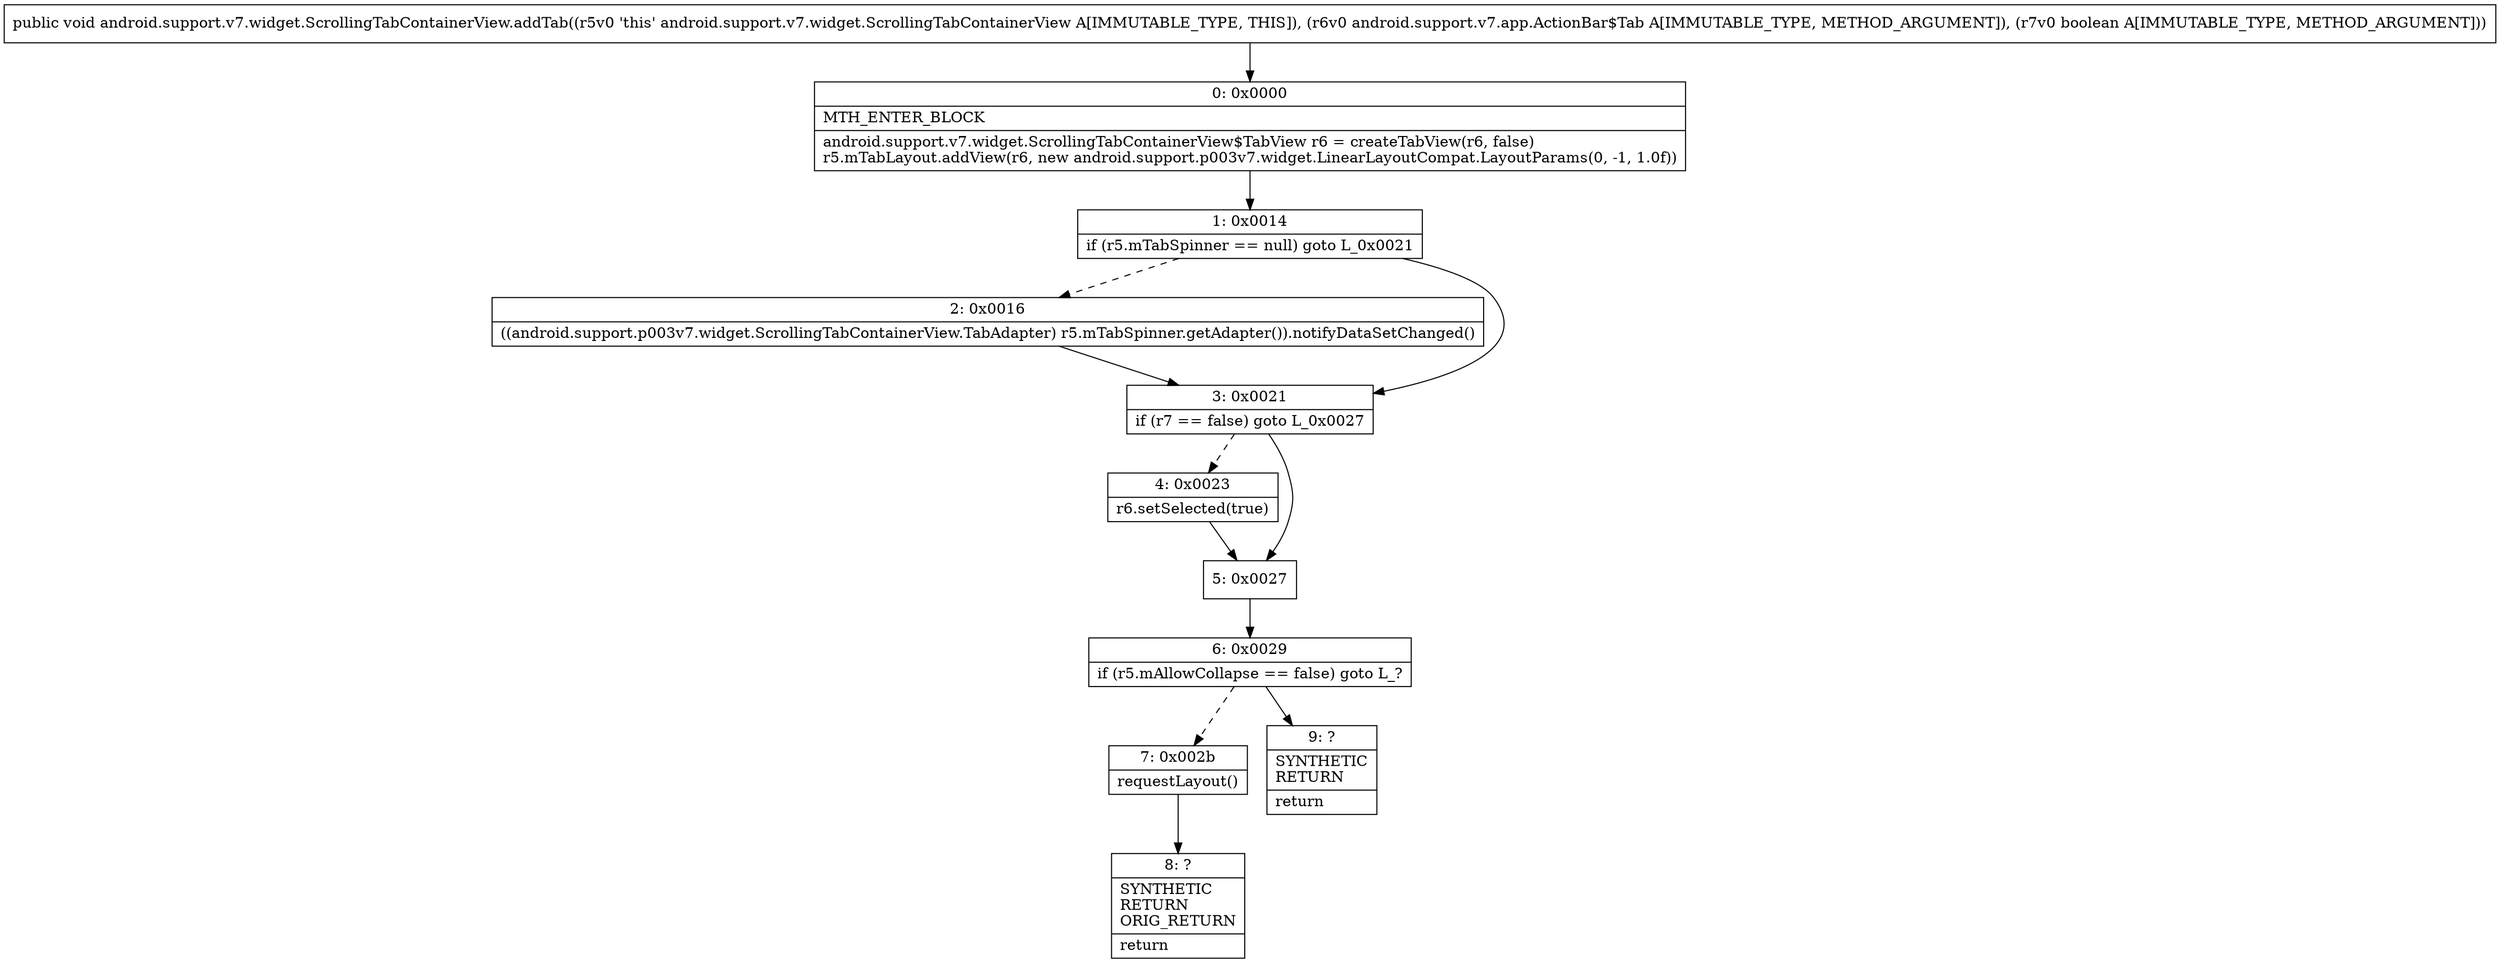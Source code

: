 digraph "CFG forandroid.support.v7.widget.ScrollingTabContainerView.addTab(Landroid\/support\/v7\/app\/ActionBar$Tab;Z)V" {
Node_0 [shape=record,label="{0\:\ 0x0000|MTH_ENTER_BLOCK\l|android.support.v7.widget.ScrollingTabContainerView$TabView r6 = createTabView(r6, false)\lr5.mTabLayout.addView(r6, new android.support.p003v7.widget.LinearLayoutCompat.LayoutParams(0, \-1, 1.0f))\l}"];
Node_1 [shape=record,label="{1\:\ 0x0014|if (r5.mTabSpinner == null) goto L_0x0021\l}"];
Node_2 [shape=record,label="{2\:\ 0x0016|((android.support.p003v7.widget.ScrollingTabContainerView.TabAdapter) r5.mTabSpinner.getAdapter()).notifyDataSetChanged()\l}"];
Node_3 [shape=record,label="{3\:\ 0x0021|if (r7 == false) goto L_0x0027\l}"];
Node_4 [shape=record,label="{4\:\ 0x0023|r6.setSelected(true)\l}"];
Node_5 [shape=record,label="{5\:\ 0x0027}"];
Node_6 [shape=record,label="{6\:\ 0x0029|if (r5.mAllowCollapse == false) goto L_?\l}"];
Node_7 [shape=record,label="{7\:\ 0x002b|requestLayout()\l}"];
Node_8 [shape=record,label="{8\:\ ?|SYNTHETIC\lRETURN\lORIG_RETURN\l|return\l}"];
Node_9 [shape=record,label="{9\:\ ?|SYNTHETIC\lRETURN\l|return\l}"];
MethodNode[shape=record,label="{public void android.support.v7.widget.ScrollingTabContainerView.addTab((r5v0 'this' android.support.v7.widget.ScrollingTabContainerView A[IMMUTABLE_TYPE, THIS]), (r6v0 android.support.v7.app.ActionBar$Tab A[IMMUTABLE_TYPE, METHOD_ARGUMENT]), (r7v0 boolean A[IMMUTABLE_TYPE, METHOD_ARGUMENT])) }"];
MethodNode -> Node_0;
Node_0 -> Node_1;
Node_1 -> Node_2[style=dashed];
Node_1 -> Node_3;
Node_2 -> Node_3;
Node_3 -> Node_4[style=dashed];
Node_3 -> Node_5;
Node_4 -> Node_5;
Node_5 -> Node_6;
Node_6 -> Node_7[style=dashed];
Node_6 -> Node_9;
Node_7 -> Node_8;
}

